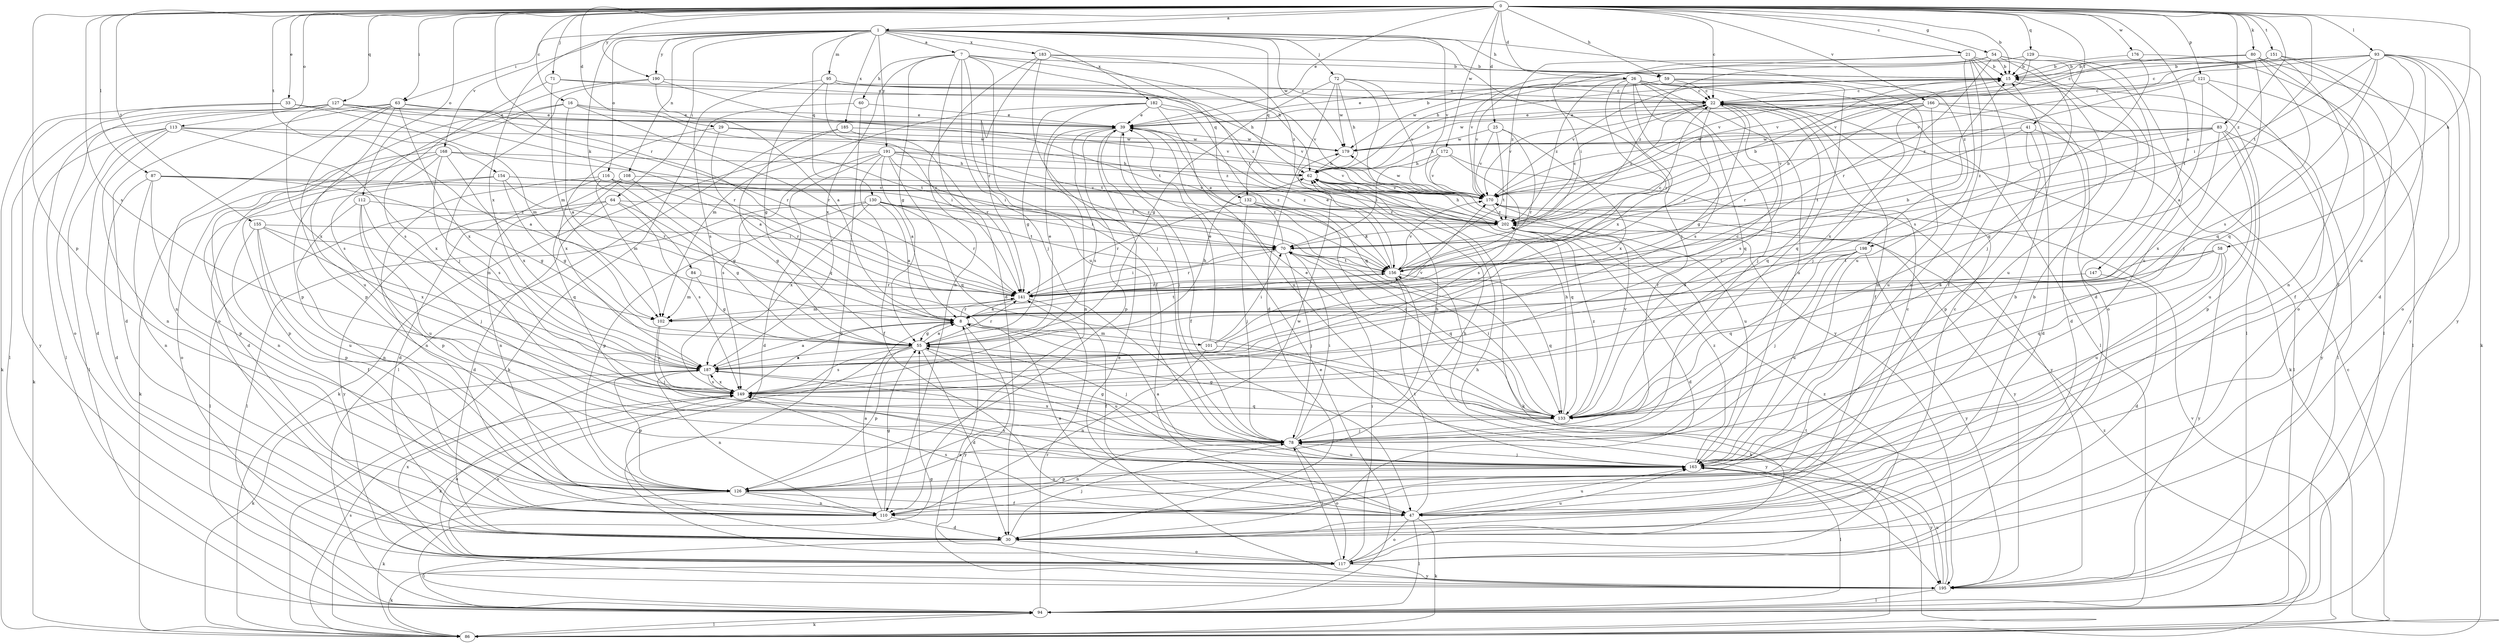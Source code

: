 strict digraph  {
0;
1;
7;
8;
15;
16;
21;
22;
25;
26;
29;
30;
33;
39;
41;
47;
54;
55;
58;
59;
60;
62;
63;
64;
70;
71;
72;
78;
80;
83;
84;
86;
87;
93;
94;
95;
101;
102;
108;
110;
112;
113;
116;
117;
121;
126;
127;
129;
130;
132;
133;
141;
147;
149;
151;
154;
155;
156;
163;
166;
168;
170;
172;
176;
179;
182;
183;
185;
187;
190;
191;
195;
198;
202;
0 -> 1  [label=a];
0 -> 15  [label=b];
0 -> 16  [label=c];
0 -> 21  [label=c];
0 -> 22  [label=c];
0 -> 25  [label=d];
0 -> 26  [label=d];
0 -> 29  [label=d];
0 -> 33  [label=e];
0 -> 39  [label=e];
0 -> 41  [label=f];
0 -> 54  [label=g];
0 -> 58  [label=h];
0 -> 59  [label=h];
0 -> 63  [label=i];
0 -> 71  [label=j];
0 -> 80  [label=k];
0 -> 83  [label=k];
0 -> 87  [label=l];
0 -> 93  [label=l];
0 -> 112  [label=o];
0 -> 113  [label=o];
0 -> 121  [label=p];
0 -> 126  [label=p];
0 -> 127  [label=q];
0 -> 129  [label=q];
0 -> 141  [label=r];
0 -> 147  [label=s];
0 -> 149  [label=s];
0 -> 151  [label=t];
0 -> 154  [label=t];
0 -> 155  [label=t];
0 -> 156  [label=t];
0 -> 166  [label=v];
0 -> 172  [label=w];
0 -> 176  [label=w];
0 -> 190  [label=y];
0 -> 198  [label=z];
1 -> 7  [label=a];
1 -> 59  [label=h];
1 -> 63  [label=i];
1 -> 64  [label=i];
1 -> 72  [label=j];
1 -> 78  [label=j];
1 -> 84  [label=k];
1 -> 95  [label=m];
1 -> 108  [label=n];
1 -> 116  [label=o];
1 -> 130  [label=q];
1 -> 132  [label=q];
1 -> 168  [label=v];
1 -> 170  [label=v];
1 -> 179  [label=w];
1 -> 182  [label=x];
1 -> 183  [label=x];
1 -> 185  [label=x];
1 -> 187  [label=x];
1 -> 190  [label=y];
1 -> 191  [label=y];
1 -> 198  [label=z];
7 -> 15  [label=b];
7 -> 30  [label=d];
7 -> 47  [label=f];
7 -> 55  [label=g];
7 -> 60  [label=h];
7 -> 62  [label=h];
7 -> 78  [label=j];
7 -> 132  [label=q];
7 -> 163  [label=u];
7 -> 187  [label=x];
8 -> 55  [label=g];
8 -> 101  [label=m];
8 -> 141  [label=r];
8 -> 156  [label=t];
8 -> 195  [label=y];
15 -> 22  [label=c];
15 -> 39  [label=e];
15 -> 163  [label=u];
15 -> 170  [label=v];
16 -> 8  [label=a];
16 -> 39  [label=e];
16 -> 126  [label=p];
16 -> 141  [label=r];
16 -> 149  [label=s];
16 -> 156  [label=t];
21 -> 15  [label=b];
21 -> 47  [label=f];
21 -> 70  [label=i];
21 -> 94  [label=l];
21 -> 110  [label=n];
21 -> 117  [label=o];
21 -> 163  [label=u];
21 -> 202  [label=z];
22 -> 39  [label=e];
22 -> 55  [label=g];
22 -> 86  [label=k];
22 -> 133  [label=q];
22 -> 141  [label=r];
22 -> 149  [label=s];
22 -> 170  [label=v];
22 -> 202  [label=z];
25 -> 141  [label=r];
25 -> 156  [label=t];
25 -> 170  [label=v];
25 -> 179  [label=w];
25 -> 187  [label=x];
26 -> 22  [label=c];
26 -> 47  [label=f];
26 -> 78  [label=j];
26 -> 94  [label=l];
26 -> 133  [label=q];
26 -> 141  [label=r];
26 -> 149  [label=s];
26 -> 163  [label=u];
26 -> 179  [label=w];
26 -> 187  [label=x];
26 -> 202  [label=z];
29 -> 8  [label=a];
29 -> 179  [label=w];
29 -> 187  [label=x];
29 -> 202  [label=z];
30 -> 78  [label=j];
30 -> 94  [label=l];
30 -> 117  [label=o];
30 -> 163  [label=u];
33 -> 39  [label=e];
33 -> 86  [label=k];
33 -> 102  [label=m];
33 -> 195  [label=y];
39 -> 15  [label=b];
39 -> 47  [label=f];
39 -> 78  [label=j];
39 -> 126  [label=p];
39 -> 149  [label=s];
39 -> 179  [label=w];
41 -> 30  [label=d];
41 -> 94  [label=l];
41 -> 126  [label=p];
41 -> 156  [label=t];
41 -> 179  [label=w];
47 -> 8  [label=a];
47 -> 15  [label=b];
47 -> 22  [label=c];
47 -> 86  [label=k];
47 -> 94  [label=l];
47 -> 117  [label=o];
47 -> 149  [label=s];
47 -> 156  [label=t];
47 -> 163  [label=u];
54 -> 15  [label=b];
54 -> 30  [label=d];
54 -> 78  [label=j];
54 -> 133  [label=q];
54 -> 141  [label=r];
54 -> 170  [label=v];
54 -> 202  [label=z];
55 -> 8  [label=a];
55 -> 30  [label=d];
55 -> 39  [label=e];
55 -> 62  [label=h];
55 -> 78  [label=j];
55 -> 86  [label=k];
55 -> 126  [label=p];
55 -> 141  [label=r];
55 -> 149  [label=s];
55 -> 163  [label=u];
55 -> 187  [label=x];
58 -> 8  [label=a];
58 -> 102  [label=m];
58 -> 133  [label=q];
58 -> 156  [label=t];
58 -> 163  [label=u];
58 -> 195  [label=y];
59 -> 22  [label=c];
59 -> 78  [label=j];
59 -> 133  [label=q];
59 -> 170  [label=v];
60 -> 39  [label=e];
60 -> 86  [label=k];
60 -> 117  [label=o];
62 -> 15  [label=b];
62 -> 86  [label=k];
62 -> 133  [label=q];
62 -> 163  [label=u];
62 -> 170  [label=v];
63 -> 30  [label=d];
63 -> 39  [label=e];
63 -> 94  [label=l];
63 -> 110  [label=n];
63 -> 126  [label=p];
63 -> 141  [label=r];
63 -> 163  [label=u];
63 -> 187  [label=x];
64 -> 30  [label=d];
64 -> 55  [label=g];
64 -> 94  [label=l];
64 -> 149  [label=s];
64 -> 195  [label=y];
64 -> 202  [label=z];
70 -> 15  [label=b];
70 -> 39  [label=e];
70 -> 78  [label=j];
70 -> 133  [label=q];
70 -> 141  [label=r];
70 -> 156  [label=t];
71 -> 22  [label=c];
71 -> 102  [label=m];
71 -> 149  [label=s];
71 -> 170  [label=v];
72 -> 22  [label=c];
72 -> 30  [label=d];
72 -> 55  [label=g];
72 -> 62  [label=h];
72 -> 170  [label=v];
72 -> 179  [label=w];
72 -> 195  [label=y];
78 -> 55  [label=g];
78 -> 62  [label=h];
78 -> 70  [label=i];
78 -> 110  [label=n];
78 -> 117  [label=o];
78 -> 163  [label=u];
78 -> 187  [label=x];
80 -> 15  [label=b];
80 -> 78  [label=j];
80 -> 117  [label=o];
80 -> 133  [label=q];
80 -> 170  [label=v];
80 -> 195  [label=y];
83 -> 62  [label=h];
83 -> 126  [label=p];
83 -> 163  [label=u];
83 -> 170  [label=v];
83 -> 179  [label=w];
83 -> 187  [label=x];
83 -> 195  [label=y];
83 -> 202  [label=z];
84 -> 55  [label=g];
84 -> 102  [label=m];
84 -> 141  [label=r];
86 -> 22  [label=c];
86 -> 94  [label=l];
86 -> 149  [label=s];
86 -> 170  [label=v];
86 -> 202  [label=z];
87 -> 30  [label=d];
87 -> 55  [label=g];
87 -> 110  [label=n];
87 -> 126  [label=p];
87 -> 170  [label=v];
87 -> 202  [label=z];
93 -> 15  [label=b];
93 -> 22  [label=c];
93 -> 70  [label=i];
93 -> 86  [label=k];
93 -> 117  [label=o];
93 -> 133  [label=q];
93 -> 149  [label=s];
93 -> 156  [label=t];
93 -> 163  [label=u];
93 -> 170  [label=v];
93 -> 195  [label=y];
94 -> 39  [label=e];
94 -> 55  [label=g];
94 -> 86  [label=k];
94 -> 141  [label=r];
95 -> 22  [label=c];
95 -> 55  [label=g];
95 -> 62  [label=h];
95 -> 141  [label=r];
95 -> 149  [label=s];
95 -> 202  [label=z];
101 -> 39  [label=e];
101 -> 70  [label=i];
101 -> 110  [label=n];
101 -> 170  [label=v];
101 -> 195  [label=y];
102 -> 15  [label=b];
102 -> 78  [label=j];
102 -> 149  [label=s];
108 -> 55  [label=g];
108 -> 110  [label=n];
108 -> 133  [label=q];
108 -> 170  [label=v];
110 -> 8  [label=a];
110 -> 15  [label=b];
110 -> 22  [label=c];
110 -> 30  [label=d];
110 -> 55  [label=g];
112 -> 78  [label=j];
112 -> 110  [label=n];
112 -> 126  [label=p];
112 -> 163  [label=u];
112 -> 202  [label=z];
113 -> 8  [label=a];
113 -> 30  [label=d];
113 -> 86  [label=k];
113 -> 94  [label=l];
113 -> 110  [label=n];
113 -> 179  [label=w];
113 -> 187  [label=x];
116 -> 30  [label=d];
116 -> 55  [label=g];
116 -> 102  [label=m];
116 -> 110  [label=n];
116 -> 141  [label=r];
116 -> 170  [label=v];
117 -> 62  [label=h];
117 -> 70  [label=i];
117 -> 78  [label=j];
117 -> 86  [label=k];
117 -> 149  [label=s];
117 -> 187  [label=x];
117 -> 195  [label=y];
117 -> 202  [label=z];
121 -> 8  [label=a];
121 -> 22  [label=c];
121 -> 47  [label=f];
121 -> 94  [label=l];
121 -> 202  [label=z];
126 -> 47  [label=f];
126 -> 62  [label=h];
126 -> 86  [label=k];
126 -> 110  [label=n];
126 -> 163  [label=u];
126 -> 179  [label=w];
127 -> 39  [label=e];
127 -> 94  [label=l];
127 -> 117  [label=o];
127 -> 141  [label=r];
127 -> 156  [label=t];
127 -> 170  [label=v];
127 -> 187  [label=x];
129 -> 15  [label=b];
129 -> 62  [label=h];
129 -> 163  [label=u];
129 -> 170  [label=v];
130 -> 8  [label=a];
130 -> 70  [label=i];
130 -> 94  [label=l];
130 -> 126  [label=p];
130 -> 141  [label=r];
130 -> 156  [label=t];
130 -> 187  [label=x];
130 -> 202  [label=z];
132 -> 78  [label=j];
132 -> 133  [label=q];
132 -> 141  [label=r];
132 -> 156  [label=t];
132 -> 202  [label=z];
133 -> 39  [label=e];
133 -> 55  [label=g];
133 -> 62  [label=h];
133 -> 70  [label=i];
133 -> 78  [label=j];
133 -> 170  [label=v];
133 -> 202  [label=z];
141 -> 8  [label=a];
141 -> 47  [label=f];
141 -> 70  [label=i];
141 -> 102  [label=m];
147 -> 30  [label=d];
147 -> 141  [label=r];
149 -> 8  [label=a];
149 -> 117  [label=o];
149 -> 133  [label=q];
149 -> 187  [label=x];
151 -> 15  [label=b];
151 -> 22  [label=c];
151 -> 30  [label=d];
151 -> 47  [label=f];
151 -> 110  [label=n];
151 -> 170  [label=v];
154 -> 55  [label=g];
154 -> 110  [label=n];
154 -> 126  [label=p];
154 -> 141  [label=r];
154 -> 170  [label=v];
154 -> 202  [label=z];
155 -> 47  [label=f];
155 -> 70  [label=i];
155 -> 102  [label=m];
155 -> 126  [label=p];
155 -> 163  [label=u];
155 -> 187  [label=x];
156 -> 22  [label=c];
156 -> 39  [label=e];
156 -> 86  [label=k];
156 -> 133  [label=q];
156 -> 141  [label=r];
156 -> 170  [label=v];
163 -> 8  [label=a];
163 -> 78  [label=j];
163 -> 94  [label=l];
163 -> 126  [label=p];
163 -> 149  [label=s];
163 -> 195  [label=y];
163 -> 202  [label=z];
166 -> 30  [label=d];
166 -> 39  [label=e];
166 -> 94  [label=l];
166 -> 141  [label=r];
166 -> 163  [label=u];
166 -> 179  [label=w];
166 -> 187  [label=x];
168 -> 30  [label=d];
168 -> 62  [label=h];
168 -> 70  [label=i];
168 -> 86  [label=k];
168 -> 117  [label=o];
168 -> 149  [label=s];
168 -> 187  [label=x];
170 -> 179  [label=w];
170 -> 195  [label=y];
170 -> 202  [label=z];
172 -> 62  [label=h];
172 -> 70  [label=i];
172 -> 149  [label=s];
172 -> 170  [label=v];
172 -> 195  [label=y];
176 -> 15  [label=b];
176 -> 94  [label=l];
176 -> 149  [label=s];
179 -> 62  [label=h];
182 -> 39  [label=e];
182 -> 55  [label=g];
182 -> 102  [label=m];
182 -> 110  [label=n];
182 -> 133  [label=q];
182 -> 163  [label=u];
182 -> 170  [label=v];
183 -> 15  [label=b];
183 -> 78  [label=j];
183 -> 110  [label=n];
183 -> 141  [label=r];
183 -> 156  [label=t];
183 -> 202  [label=z];
185 -> 94  [label=l];
185 -> 133  [label=q];
185 -> 141  [label=r];
185 -> 179  [label=w];
187 -> 8  [label=a];
187 -> 22  [label=c];
187 -> 78  [label=j];
187 -> 86  [label=k];
187 -> 110  [label=n];
187 -> 126  [label=p];
187 -> 149  [label=s];
190 -> 8  [label=a];
190 -> 22  [label=c];
190 -> 78  [label=j];
190 -> 117  [label=o];
190 -> 156  [label=t];
191 -> 8  [label=a];
191 -> 30  [label=d];
191 -> 47  [label=f];
191 -> 62  [label=h];
191 -> 70  [label=i];
191 -> 86  [label=k];
191 -> 133  [label=q];
191 -> 149  [label=s];
191 -> 156  [label=t];
191 -> 170  [label=v];
195 -> 8  [label=a];
195 -> 39  [label=e];
195 -> 94  [label=l];
195 -> 156  [label=t];
195 -> 163  [label=u];
198 -> 8  [label=a];
198 -> 78  [label=j];
198 -> 133  [label=q];
198 -> 156  [label=t];
198 -> 163  [label=u];
198 -> 195  [label=y];
202 -> 15  [label=b];
202 -> 22  [label=c];
202 -> 30  [label=d];
202 -> 62  [label=h];
202 -> 70  [label=i];
}
